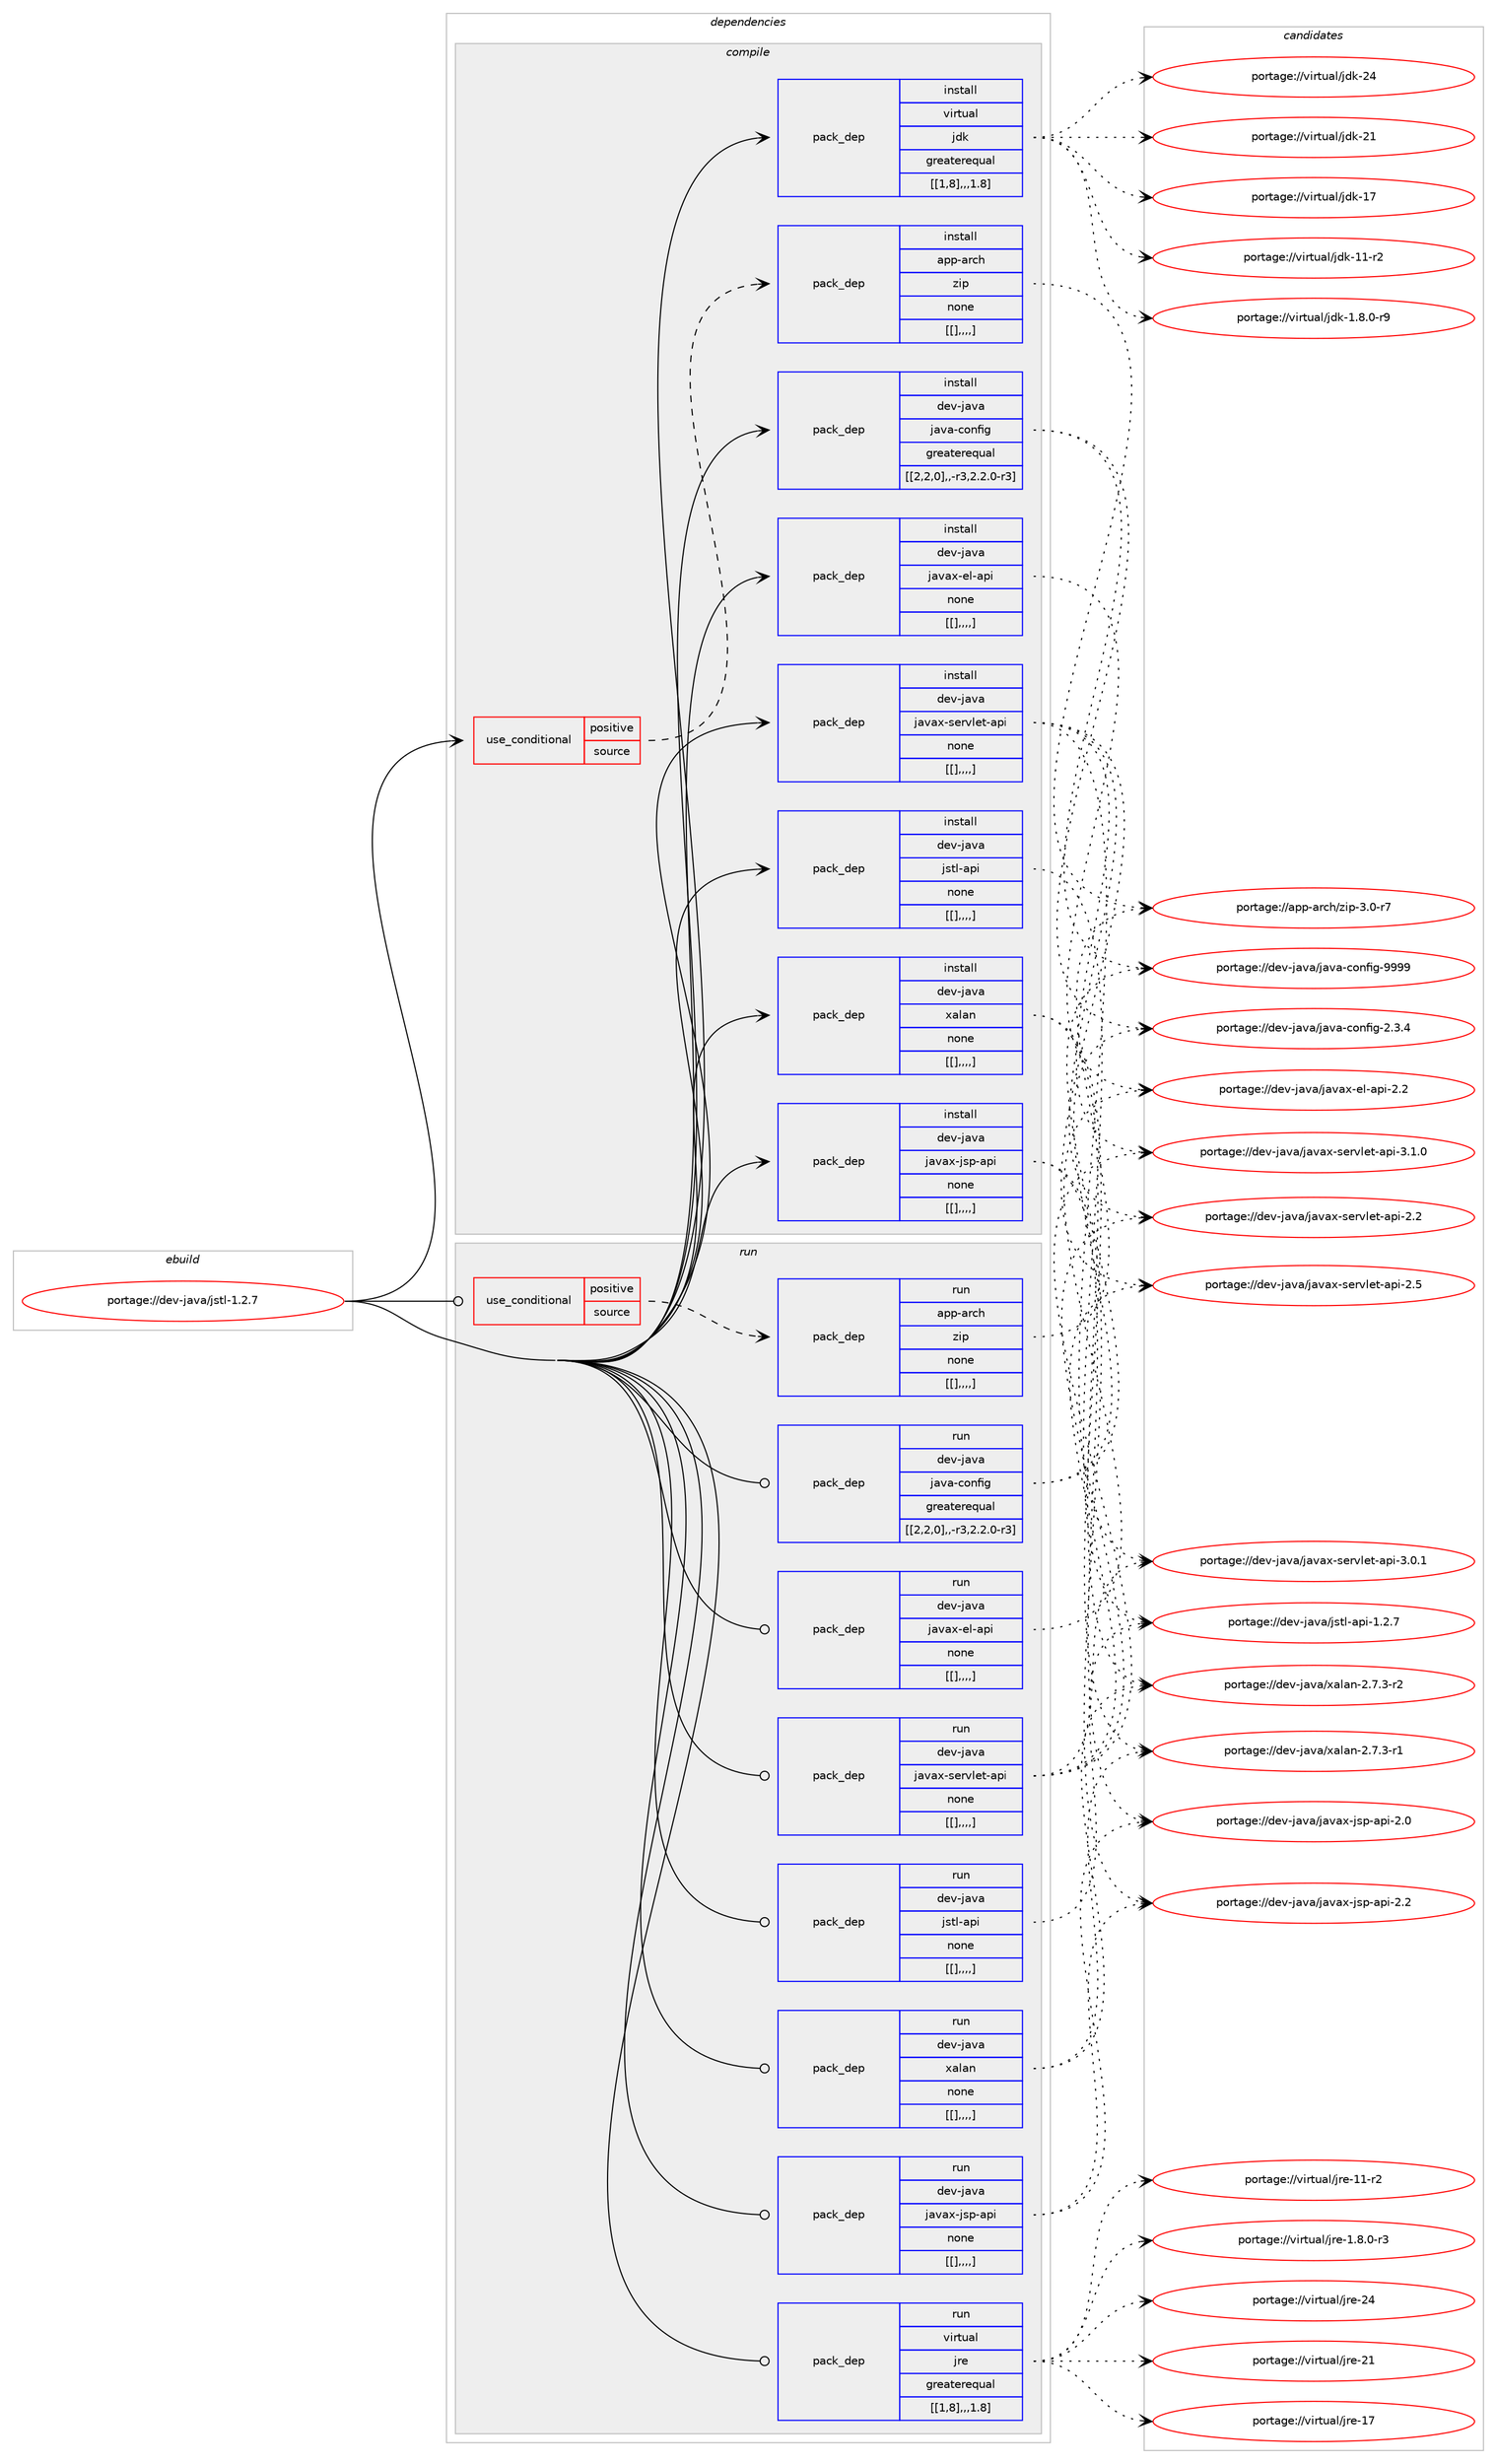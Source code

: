 digraph prolog {

# *************
# Graph options
# *************

newrank=true;
concentrate=true;
compound=true;
graph [rankdir=LR,fontname=Helvetica,fontsize=10,ranksep=1.5];#, ranksep=2.5, nodesep=0.2];
edge  [arrowhead=vee];
node  [fontname=Helvetica,fontsize=10];

# **********
# The ebuild
# **********

subgraph cluster_leftcol {
color=gray;
label=<<i>ebuild</i>>;
id [label="portage://dev-java/jstl-1.2.7", color=red, width=4, href="../dev-java/jstl-1.2.7.svg"];
}

# ****************
# The dependencies
# ****************

subgraph cluster_midcol {
color=gray;
label=<<i>dependencies</i>>;
subgraph cluster_compile {
fillcolor="#eeeeee";
style=filled;
label=<<i>compile</i>>;
subgraph cond22555 {
dependency96147 [label=<<TABLE BORDER="0" CELLBORDER="1" CELLSPACING="0" CELLPADDING="4"><TR><TD ROWSPAN="3" CELLPADDING="10">use_conditional</TD></TR><TR><TD>positive</TD></TR><TR><TD>source</TD></TR></TABLE>>, shape=none, color=red];
subgraph pack72540 {
dependency96148 [label=<<TABLE BORDER="0" CELLBORDER="1" CELLSPACING="0" CELLPADDING="4" WIDTH="220"><TR><TD ROWSPAN="6" CELLPADDING="30">pack_dep</TD></TR><TR><TD WIDTH="110">install</TD></TR><TR><TD>app-arch</TD></TR><TR><TD>zip</TD></TR><TR><TD>none</TD></TR><TR><TD>[[],,,,]</TD></TR></TABLE>>, shape=none, color=blue];
}
dependency96147:e -> dependency96148:w [weight=20,style="dashed",arrowhead="vee"];
}
id:e -> dependency96147:w [weight=20,style="solid",arrowhead="vee"];
subgraph pack72541 {
dependency96149 [label=<<TABLE BORDER="0" CELLBORDER="1" CELLSPACING="0" CELLPADDING="4" WIDTH="220"><TR><TD ROWSPAN="6" CELLPADDING="30">pack_dep</TD></TR><TR><TD WIDTH="110">install</TD></TR><TR><TD>dev-java</TD></TR><TR><TD>java-config</TD></TR><TR><TD>greaterequal</TD></TR><TR><TD>[[2,2,0],,-r3,2.2.0-r3]</TD></TR></TABLE>>, shape=none, color=blue];
}
id:e -> dependency96149:w [weight=20,style="solid",arrowhead="vee"];
subgraph pack72542 {
dependency96150 [label=<<TABLE BORDER="0" CELLBORDER="1" CELLSPACING="0" CELLPADDING="4" WIDTH="220"><TR><TD ROWSPAN="6" CELLPADDING="30">pack_dep</TD></TR><TR><TD WIDTH="110">install</TD></TR><TR><TD>dev-java</TD></TR><TR><TD>javax-el-api</TD></TR><TR><TD>none</TD></TR><TR><TD>[[],,,,]</TD></TR></TABLE>>, shape=none, color=blue];
}
id:e -> dependency96150:w [weight=20,style="solid",arrowhead="vee"];
subgraph pack72543 {
dependency96151 [label=<<TABLE BORDER="0" CELLBORDER="1" CELLSPACING="0" CELLPADDING="4" WIDTH="220"><TR><TD ROWSPAN="6" CELLPADDING="30">pack_dep</TD></TR><TR><TD WIDTH="110">install</TD></TR><TR><TD>dev-java</TD></TR><TR><TD>javax-jsp-api</TD></TR><TR><TD>none</TD></TR><TR><TD>[[],,,,]</TD></TR></TABLE>>, shape=none, color=blue];
}
id:e -> dependency96151:w [weight=20,style="solid",arrowhead="vee"];
subgraph pack72544 {
dependency96152 [label=<<TABLE BORDER="0" CELLBORDER="1" CELLSPACING="0" CELLPADDING="4" WIDTH="220"><TR><TD ROWSPAN="6" CELLPADDING="30">pack_dep</TD></TR><TR><TD WIDTH="110">install</TD></TR><TR><TD>dev-java</TD></TR><TR><TD>javax-servlet-api</TD></TR><TR><TD>none</TD></TR><TR><TD>[[],,,,]</TD></TR></TABLE>>, shape=none, color=blue];
}
id:e -> dependency96152:w [weight=20,style="solid",arrowhead="vee"];
subgraph pack72545 {
dependency96153 [label=<<TABLE BORDER="0" CELLBORDER="1" CELLSPACING="0" CELLPADDING="4" WIDTH="220"><TR><TD ROWSPAN="6" CELLPADDING="30">pack_dep</TD></TR><TR><TD WIDTH="110">install</TD></TR><TR><TD>dev-java</TD></TR><TR><TD>jstl-api</TD></TR><TR><TD>none</TD></TR><TR><TD>[[],,,,]</TD></TR></TABLE>>, shape=none, color=blue];
}
id:e -> dependency96153:w [weight=20,style="solid",arrowhead="vee"];
subgraph pack72546 {
dependency96154 [label=<<TABLE BORDER="0" CELLBORDER="1" CELLSPACING="0" CELLPADDING="4" WIDTH="220"><TR><TD ROWSPAN="6" CELLPADDING="30">pack_dep</TD></TR><TR><TD WIDTH="110">install</TD></TR><TR><TD>dev-java</TD></TR><TR><TD>xalan</TD></TR><TR><TD>none</TD></TR><TR><TD>[[],,,,]</TD></TR></TABLE>>, shape=none, color=blue];
}
id:e -> dependency96154:w [weight=20,style="solid",arrowhead="vee"];
subgraph pack72547 {
dependency96155 [label=<<TABLE BORDER="0" CELLBORDER="1" CELLSPACING="0" CELLPADDING="4" WIDTH="220"><TR><TD ROWSPAN="6" CELLPADDING="30">pack_dep</TD></TR><TR><TD WIDTH="110">install</TD></TR><TR><TD>virtual</TD></TR><TR><TD>jdk</TD></TR><TR><TD>greaterequal</TD></TR><TR><TD>[[1,8],,,1.8]</TD></TR></TABLE>>, shape=none, color=blue];
}
id:e -> dependency96155:w [weight=20,style="solid",arrowhead="vee"];
}
subgraph cluster_compileandrun {
fillcolor="#eeeeee";
style=filled;
label=<<i>compile and run</i>>;
}
subgraph cluster_run {
fillcolor="#eeeeee";
style=filled;
label=<<i>run</i>>;
subgraph cond22556 {
dependency96156 [label=<<TABLE BORDER="0" CELLBORDER="1" CELLSPACING="0" CELLPADDING="4"><TR><TD ROWSPAN="3" CELLPADDING="10">use_conditional</TD></TR><TR><TD>positive</TD></TR><TR><TD>source</TD></TR></TABLE>>, shape=none, color=red];
subgraph pack72548 {
dependency96157 [label=<<TABLE BORDER="0" CELLBORDER="1" CELLSPACING="0" CELLPADDING="4" WIDTH="220"><TR><TD ROWSPAN="6" CELLPADDING="30">pack_dep</TD></TR><TR><TD WIDTH="110">run</TD></TR><TR><TD>app-arch</TD></TR><TR><TD>zip</TD></TR><TR><TD>none</TD></TR><TR><TD>[[],,,,]</TD></TR></TABLE>>, shape=none, color=blue];
}
dependency96156:e -> dependency96157:w [weight=20,style="dashed",arrowhead="vee"];
}
id:e -> dependency96156:w [weight=20,style="solid",arrowhead="odot"];
subgraph pack72549 {
dependency96158 [label=<<TABLE BORDER="0" CELLBORDER="1" CELLSPACING="0" CELLPADDING="4" WIDTH="220"><TR><TD ROWSPAN="6" CELLPADDING="30">pack_dep</TD></TR><TR><TD WIDTH="110">run</TD></TR><TR><TD>dev-java</TD></TR><TR><TD>java-config</TD></TR><TR><TD>greaterequal</TD></TR><TR><TD>[[2,2,0],,-r3,2.2.0-r3]</TD></TR></TABLE>>, shape=none, color=blue];
}
id:e -> dependency96158:w [weight=20,style="solid",arrowhead="odot"];
subgraph pack72550 {
dependency96159 [label=<<TABLE BORDER="0" CELLBORDER="1" CELLSPACING="0" CELLPADDING="4" WIDTH="220"><TR><TD ROWSPAN="6" CELLPADDING="30">pack_dep</TD></TR><TR><TD WIDTH="110">run</TD></TR><TR><TD>dev-java</TD></TR><TR><TD>javax-el-api</TD></TR><TR><TD>none</TD></TR><TR><TD>[[],,,,]</TD></TR></TABLE>>, shape=none, color=blue];
}
id:e -> dependency96159:w [weight=20,style="solid",arrowhead="odot"];
subgraph pack72551 {
dependency96160 [label=<<TABLE BORDER="0" CELLBORDER="1" CELLSPACING="0" CELLPADDING="4" WIDTH="220"><TR><TD ROWSPAN="6" CELLPADDING="30">pack_dep</TD></TR><TR><TD WIDTH="110">run</TD></TR><TR><TD>dev-java</TD></TR><TR><TD>javax-jsp-api</TD></TR><TR><TD>none</TD></TR><TR><TD>[[],,,,]</TD></TR></TABLE>>, shape=none, color=blue];
}
id:e -> dependency96160:w [weight=20,style="solid",arrowhead="odot"];
subgraph pack72552 {
dependency96161 [label=<<TABLE BORDER="0" CELLBORDER="1" CELLSPACING="0" CELLPADDING="4" WIDTH="220"><TR><TD ROWSPAN="6" CELLPADDING="30">pack_dep</TD></TR><TR><TD WIDTH="110">run</TD></TR><TR><TD>dev-java</TD></TR><TR><TD>javax-servlet-api</TD></TR><TR><TD>none</TD></TR><TR><TD>[[],,,,]</TD></TR></TABLE>>, shape=none, color=blue];
}
id:e -> dependency96161:w [weight=20,style="solid",arrowhead="odot"];
subgraph pack72553 {
dependency96162 [label=<<TABLE BORDER="0" CELLBORDER="1" CELLSPACING="0" CELLPADDING="4" WIDTH="220"><TR><TD ROWSPAN="6" CELLPADDING="30">pack_dep</TD></TR><TR><TD WIDTH="110">run</TD></TR><TR><TD>dev-java</TD></TR><TR><TD>jstl-api</TD></TR><TR><TD>none</TD></TR><TR><TD>[[],,,,]</TD></TR></TABLE>>, shape=none, color=blue];
}
id:e -> dependency96162:w [weight=20,style="solid",arrowhead="odot"];
subgraph pack72554 {
dependency96163 [label=<<TABLE BORDER="0" CELLBORDER="1" CELLSPACING="0" CELLPADDING="4" WIDTH="220"><TR><TD ROWSPAN="6" CELLPADDING="30">pack_dep</TD></TR><TR><TD WIDTH="110">run</TD></TR><TR><TD>dev-java</TD></TR><TR><TD>xalan</TD></TR><TR><TD>none</TD></TR><TR><TD>[[],,,,]</TD></TR></TABLE>>, shape=none, color=blue];
}
id:e -> dependency96163:w [weight=20,style="solid",arrowhead="odot"];
subgraph pack72555 {
dependency96164 [label=<<TABLE BORDER="0" CELLBORDER="1" CELLSPACING="0" CELLPADDING="4" WIDTH="220"><TR><TD ROWSPAN="6" CELLPADDING="30">pack_dep</TD></TR><TR><TD WIDTH="110">run</TD></TR><TR><TD>virtual</TD></TR><TR><TD>jre</TD></TR><TR><TD>greaterequal</TD></TR><TR><TD>[[1,8],,,1.8]</TD></TR></TABLE>>, shape=none, color=blue];
}
id:e -> dependency96164:w [weight=20,style="solid",arrowhead="odot"];
}
}

# **************
# The candidates
# **************

subgraph cluster_choices {
rank=same;
color=gray;
label=<<i>candidates</i>>;

subgraph choice72540 {
color=black;
nodesep=1;
choice9711211245971149910447122105112455146484511455 [label="portage://app-arch/zip-3.0-r7", color=red, width=4,href="../app-arch/zip-3.0-r7.svg"];
dependency96148:e -> choice9711211245971149910447122105112455146484511455:w [style=dotted,weight="100"];
}
subgraph choice72541 {
color=black;
nodesep=1;
choice10010111845106971189747106971189745991111101021051034557575757 [label="portage://dev-java/java-config-9999", color=red, width=4,href="../dev-java/java-config-9999.svg"];
choice1001011184510697118974710697118974599111110102105103455046514652 [label="portage://dev-java/java-config-2.3.4", color=red, width=4,href="../dev-java/java-config-2.3.4.svg"];
dependency96149:e -> choice10010111845106971189747106971189745991111101021051034557575757:w [style=dotted,weight="100"];
dependency96149:e -> choice1001011184510697118974710697118974599111110102105103455046514652:w [style=dotted,weight="100"];
}
subgraph choice72542 {
color=black;
nodesep=1;
choice10010111845106971189747106971189712045101108459711210545504650 [label="portage://dev-java/javax-el-api-2.2", color=red, width=4,href="../dev-java/javax-el-api-2.2.svg"];
dependency96150:e -> choice10010111845106971189747106971189712045101108459711210545504650:w [style=dotted,weight="100"];
}
subgraph choice72543 {
color=black;
nodesep=1;
choice10010111845106971189747106971189712045106115112459711210545504650 [label="portage://dev-java/javax-jsp-api-2.2", color=red, width=4,href="../dev-java/javax-jsp-api-2.2.svg"];
choice10010111845106971189747106971189712045106115112459711210545504648 [label="portage://dev-java/javax-jsp-api-2.0", color=red, width=4,href="../dev-java/javax-jsp-api-2.0.svg"];
dependency96151:e -> choice10010111845106971189747106971189712045106115112459711210545504650:w [style=dotted,weight="100"];
dependency96151:e -> choice10010111845106971189747106971189712045106115112459711210545504648:w [style=dotted,weight="100"];
}
subgraph choice72544 {
color=black;
nodesep=1;
choice100101118451069711897471069711897120451151011141181081011164597112105455146494648 [label="portage://dev-java/javax-servlet-api-3.1.0", color=red, width=4,href="../dev-java/javax-servlet-api-3.1.0.svg"];
choice100101118451069711897471069711897120451151011141181081011164597112105455146484649 [label="portage://dev-java/javax-servlet-api-3.0.1", color=red, width=4,href="../dev-java/javax-servlet-api-3.0.1.svg"];
choice10010111845106971189747106971189712045115101114118108101116459711210545504653 [label="portage://dev-java/javax-servlet-api-2.5", color=red, width=4,href="../dev-java/javax-servlet-api-2.5.svg"];
choice10010111845106971189747106971189712045115101114118108101116459711210545504650 [label="portage://dev-java/javax-servlet-api-2.2", color=red, width=4,href="../dev-java/javax-servlet-api-2.2.svg"];
dependency96152:e -> choice100101118451069711897471069711897120451151011141181081011164597112105455146494648:w [style=dotted,weight="100"];
dependency96152:e -> choice100101118451069711897471069711897120451151011141181081011164597112105455146484649:w [style=dotted,weight="100"];
dependency96152:e -> choice10010111845106971189747106971189712045115101114118108101116459711210545504653:w [style=dotted,weight="100"];
dependency96152:e -> choice10010111845106971189747106971189712045115101114118108101116459711210545504650:w [style=dotted,weight="100"];
}
subgraph choice72545 {
color=black;
nodesep=1;
choice100101118451069711897471061151161084597112105454946504655 [label="portage://dev-java/jstl-api-1.2.7", color=red, width=4,href="../dev-java/jstl-api-1.2.7.svg"];
dependency96153:e -> choice100101118451069711897471061151161084597112105454946504655:w [style=dotted,weight="100"];
}
subgraph choice72546 {
color=black;
nodesep=1;
choice1001011184510697118974712097108971104550465546514511450 [label="portage://dev-java/xalan-2.7.3-r2", color=red, width=4,href="../dev-java/xalan-2.7.3-r2.svg"];
choice1001011184510697118974712097108971104550465546514511449 [label="portage://dev-java/xalan-2.7.3-r1", color=red, width=4,href="../dev-java/xalan-2.7.3-r1.svg"];
dependency96154:e -> choice1001011184510697118974712097108971104550465546514511450:w [style=dotted,weight="100"];
dependency96154:e -> choice1001011184510697118974712097108971104550465546514511449:w [style=dotted,weight="100"];
}
subgraph choice72547 {
color=black;
nodesep=1;
choice1181051141161179710847106100107455052 [label="portage://virtual/jdk-24", color=red, width=4,href="../virtual/jdk-24.svg"];
choice1181051141161179710847106100107455049 [label="portage://virtual/jdk-21", color=red, width=4,href="../virtual/jdk-21.svg"];
choice1181051141161179710847106100107454955 [label="portage://virtual/jdk-17", color=red, width=4,href="../virtual/jdk-17.svg"];
choice11810511411611797108471061001074549494511450 [label="portage://virtual/jdk-11-r2", color=red, width=4,href="../virtual/jdk-11-r2.svg"];
choice11810511411611797108471061001074549465646484511457 [label="portage://virtual/jdk-1.8.0-r9", color=red, width=4,href="../virtual/jdk-1.8.0-r9.svg"];
dependency96155:e -> choice1181051141161179710847106100107455052:w [style=dotted,weight="100"];
dependency96155:e -> choice1181051141161179710847106100107455049:w [style=dotted,weight="100"];
dependency96155:e -> choice1181051141161179710847106100107454955:w [style=dotted,weight="100"];
dependency96155:e -> choice11810511411611797108471061001074549494511450:w [style=dotted,weight="100"];
dependency96155:e -> choice11810511411611797108471061001074549465646484511457:w [style=dotted,weight="100"];
}
subgraph choice72548 {
color=black;
nodesep=1;
choice9711211245971149910447122105112455146484511455 [label="portage://app-arch/zip-3.0-r7", color=red, width=4,href="../app-arch/zip-3.0-r7.svg"];
dependency96157:e -> choice9711211245971149910447122105112455146484511455:w [style=dotted,weight="100"];
}
subgraph choice72549 {
color=black;
nodesep=1;
choice10010111845106971189747106971189745991111101021051034557575757 [label="portage://dev-java/java-config-9999", color=red, width=4,href="../dev-java/java-config-9999.svg"];
choice1001011184510697118974710697118974599111110102105103455046514652 [label="portage://dev-java/java-config-2.3.4", color=red, width=4,href="../dev-java/java-config-2.3.4.svg"];
dependency96158:e -> choice10010111845106971189747106971189745991111101021051034557575757:w [style=dotted,weight="100"];
dependency96158:e -> choice1001011184510697118974710697118974599111110102105103455046514652:w [style=dotted,weight="100"];
}
subgraph choice72550 {
color=black;
nodesep=1;
choice10010111845106971189747106971189712045101108459711210545504650 [label="portage://dev-java/javax-el-api-2.2", color=red, width=4,href="../dev-java/javax-el-api-2.2.svg"];
dependency96159:e -> choice10010111845106971189747106971189712045101108459711210545504650:w [style=dotted,weight="100"];
}
subgraph choice72551 {
color=black;
nodesep=1;
choice10010111845106971189747106971189712045106115112459711210545504650 [label="portage://dev-java/javax-jsp-api-2.2", color=red, width=4,href="../dev-java/javax-jsp-api-2.2.svg"];
choice10010111845106971189747106971189712045106115112459711210545504648 [label="portage://dev-java/javax-jsp-api-2.0", color=red, width=4,href="../dev-java/javax-jsp-api-2.0.svg"];
dependency96160:e -> choice10010111845106971189747106971189712045106115112459711210545504650:w [style=dotted,weight="100"];
dependency96160:e -> choice10010111845106971189747106971189712045106115112459711210545504648:w [style=dotted,weight="100"];
}
subgraph choice72552 {
color=black;
nodesep=1;
choice100101118451069711897471069711897120451151011141181081011164597112105455146494648 [label="portage://dev-java/javax-servlet-api-3.1.0", color=red, width=4,href="../dev-java/javax-servlet-api-3.1.0.svg"];
choice100101118451069711897471069711897120451151011141181081011164597112105455146484649 [label="portage://dev-java/javax-servlet-api-3.0.1", color=red, width=4,href="../dev-java/javax-servlet-api-3.0.1.svg"];
choice10010111845106971189747106971189712045115101114118108101116459711210545504653 [label="portage://dev-java/javax-servlet-api-2.5", color=red, width=4,href="../dev-java/javax-servlet-api-2.5.svg"];
choice10010111845106971189747106971189712045115101114118108101116459711210545504650 [label="portage://dev-java/javax-servlet-api-2.2", color=red, width=4,href="../dev-java/javax-servlet-api-2.2.svg"];
dependency96161:e -> choice100101118451069711897471069711897120451151011141181081011164597112105455146494648:w [style=dotted,weight="100"];
dependency96161:e -> choice100101118451069711897471069711897120451151011141181081011164597112105455146484649:w [style=dotted,weight="100"];
dependency96161:e -> choice10010111845106971189747106971189712045115101114118108101116459711210545504653:w [style=dotted,weight="100"];
dependency96161:e -> choice10010111845106971189747106971189712045115101114118108101116459711210545504650:w [style=dotted,weight="100"];
}
subgraph choice72553 {
color=black;
nodesep=1;
choice100101118451069711897471061151161084597112105454946504655 [label="portage://dev-java/jstl-api-1.2.7", color=red, width=4,href="../dev-java/jstl-api-1.2.7.svg"];
dependency96162:e -> choice100101118451069711897471061151161084597112105454946504655:w [style=dotted,weight="100"];
}
subgraph choice72554 {
color=black;
nodesep=1;
choice1001011184510697118974712097108971104550465546514511450 [label="portage://dev-java/xalan-2.7.3-r2", color=red, width=4,href="../dev-java/xalan-2.7.3-r2.svg"];
choice1001011184510697118974712097108971104550465546514511449 [label="portage://dev-java/xalan-2.7.3-r1", color=red, width=4,href="../dev-java/xalan-2.7.3-r1.svg"];
dependency96163:e -> choice1001011184510697118974712097108971104550465546514511450:w [style=dotted,weight="100"];
dependency96163:e -> choice1001011184510697118974712097108971104550465546514511449:w [style=dotted,weight="100"];
}
subgraph choice72555 {
color=black;
nodesep=1;
choice1181051141161179710847106114101455052 [label="portage://virtual/jre-24", color=red, width=4,href="../virtual/jre-24.svg"];
choice1181051141161179710847106114101455049 [label="portage://virtual/jre-21", color=red, width=4,href="../virtual/jre-21.svg"];
choice1181051141161179710847106114101454955 [label="portage://virtual/jre-17", color=red, width=4,href="../virtual/jre-17.svg"];
choice11810511411611797108471061141014549494511450 [label="portage://virtual/jre-11-r2", color=red, width=4,href="../virtual/jre-11-r2.svg"];
choice11810511411611797108471061141014549465646484511451 [label="portage://virtual/jre-1.8.0-r3", color=red, width=4,href="../virtual/jre-1.8.0-r3.svg"];
dependency96164:e -> choice1181051141161179710847106114101455052:w [style=dotted,weight="100"];
dependency96164:e -> choice1181051141161179710847106114101455049:w [style=dotted,weight="100"];
dependency96164:e -> choice1181051141161179710847106114101454955:w [style=dotted,weight="100"];
dependency96164:e -> choice11810511411611797108471061141014549494511450:w [style=dotted,weight="100"];
dependency96164:e -> choice11810511411611797108471061141014549465646484511451:w [style=dotted,weight="100"];
}
}

}
